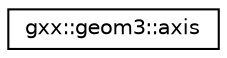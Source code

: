 digraph "Graphical Class Hierarchy"
{
  edge [fontname="Helvetica",fontsize="10",labelfontname="Helvetica",labelfontsize="10"];
  node [fontname="Helvetica",fontsize="10",shape=record];
  rankdir="LR";
  Node1 [label="gxx::geom3::axis",height=0.2,width=0.4,color="black", fillcolor="white", style="filled",URL="$classgxx_1_1geom3_1_1axis.html"];
}
